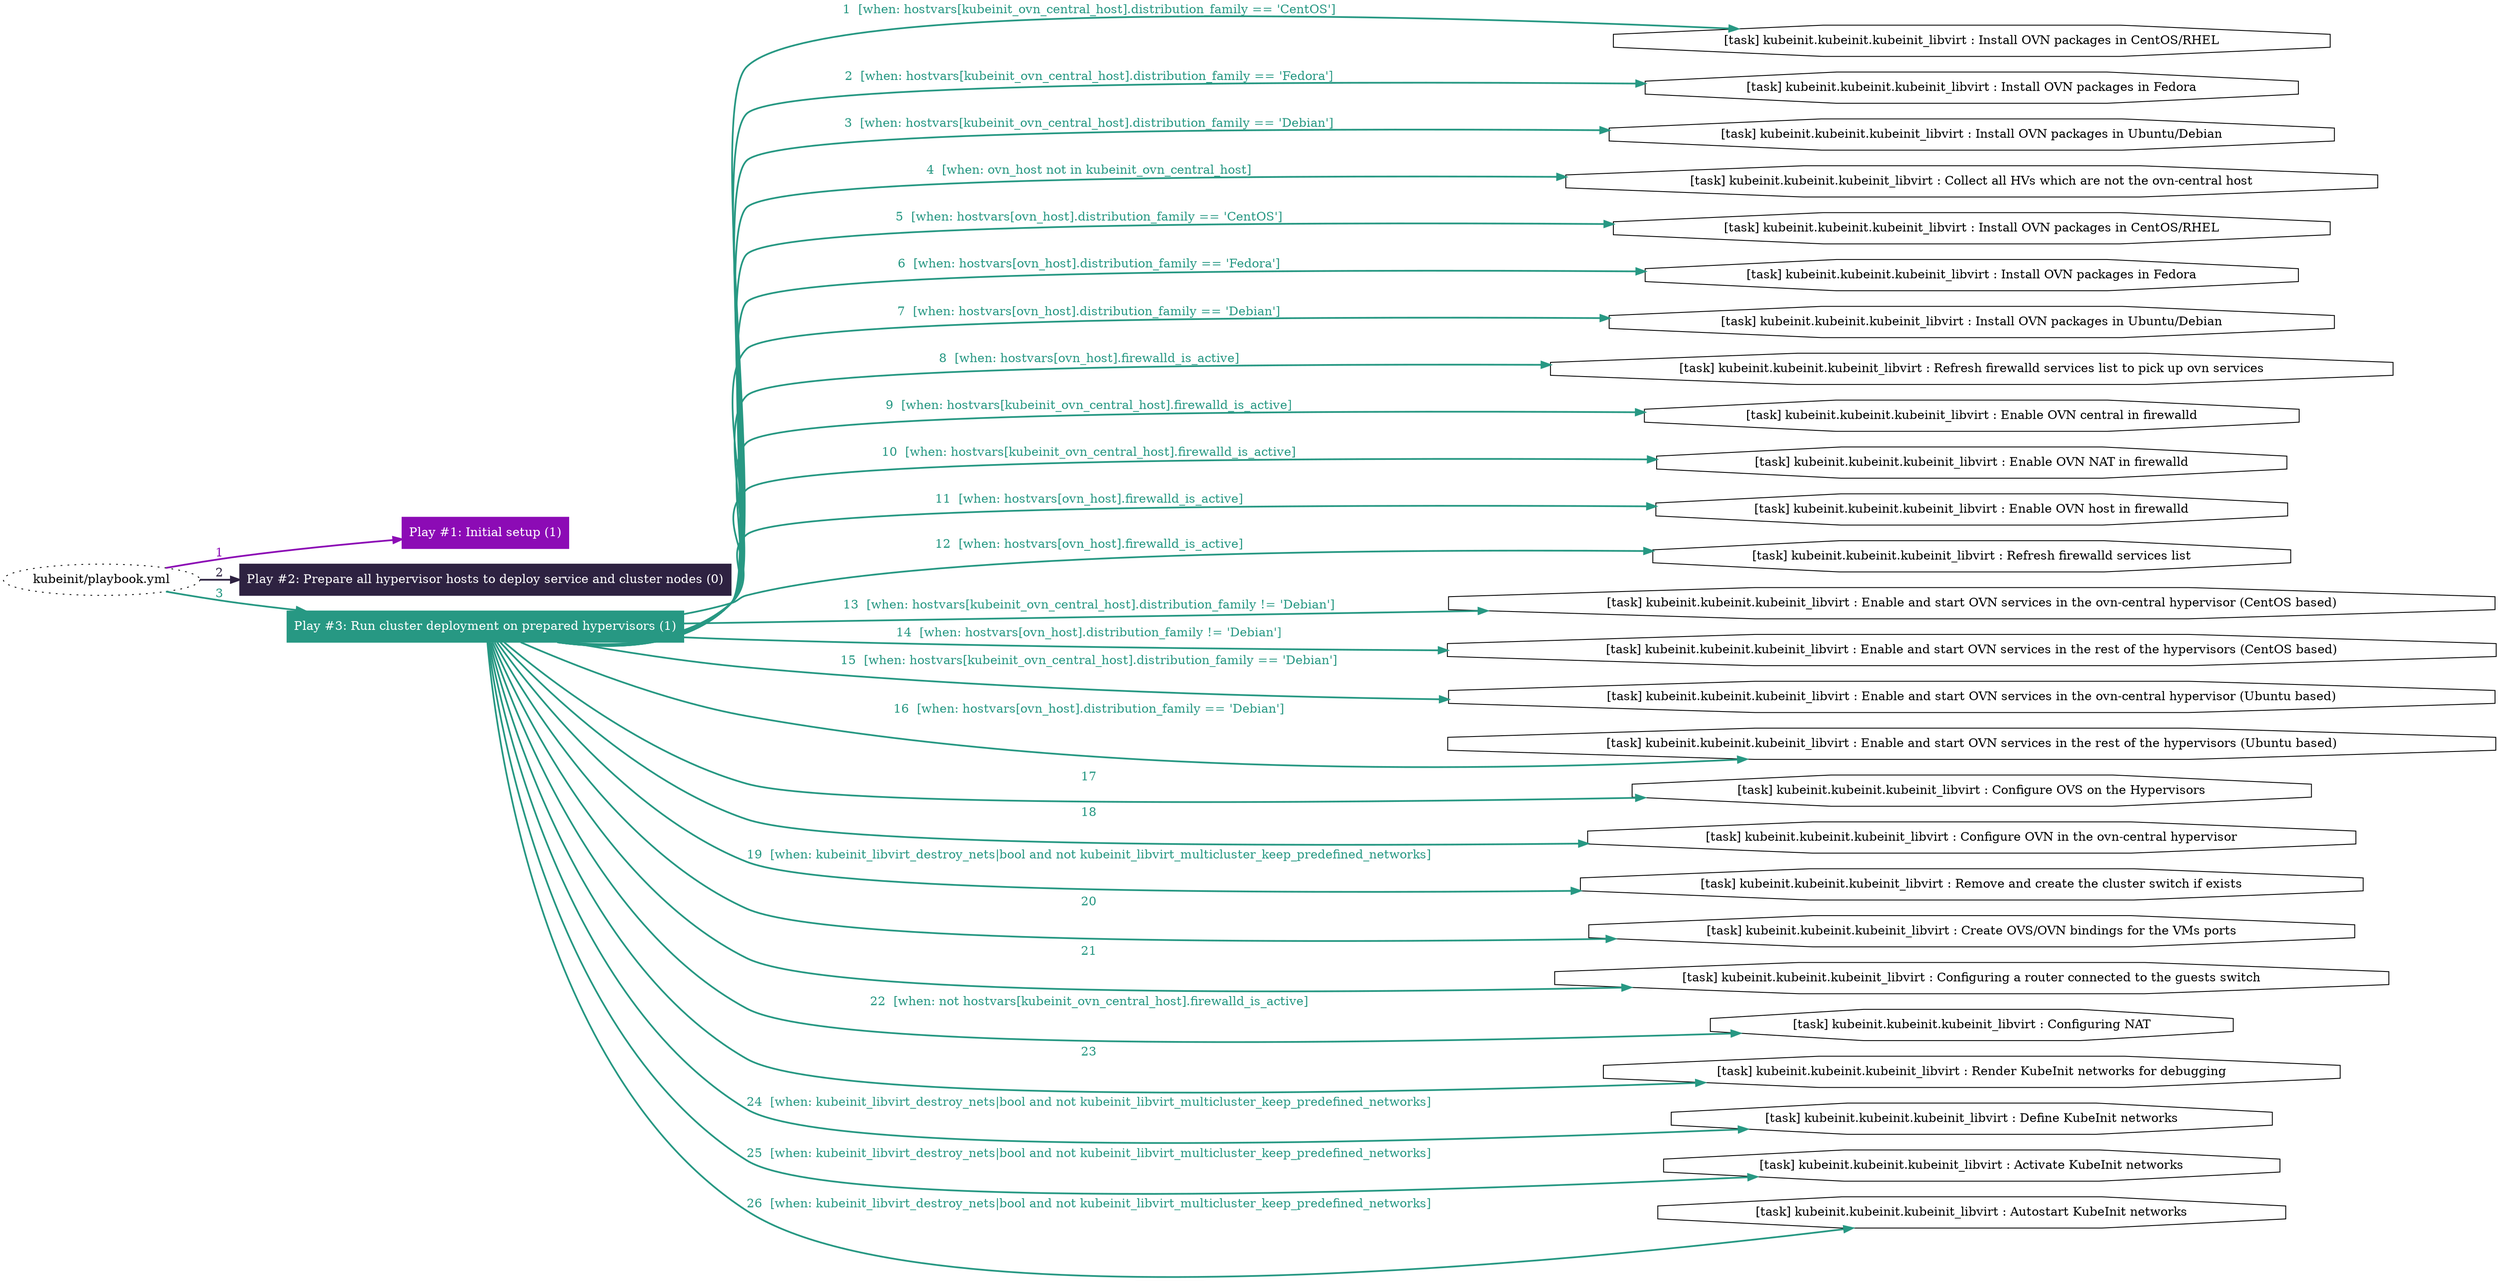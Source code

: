 digraph "kubeinit/playbook.yml "{
	graph [concentrate=true ordering=in rankdir=LR ratio=fill]
	edge [esep=5 sep=10]
	"kubeinit/playbook.yml" [id=root_node style=dotted]
	subgraph "Play #1: Initial setup (1) "{
		"Play #1: Initial setup (1)" [color="#8c0bb5" fontcolor="#ffffff" id="play_d260a7b4-0dfe-4c31-a07a-c80757f09a79" shape=box style=filled tooltip=localhost]
		"kubeinit/playbook.yml" -> "Play #1: Initial setup (1)" [label=1 color="#8c0bb5" fontcolor="#8c0bb5" id="edge_fd13f9af-c4db-4394-a10d-d2527a989894" style=bold]
	}
	subgraph "Play #2: Prepare all hypervisor hosts to deploy service and cluster nodes (0) "{
		"Play #2: Prepare all hypervisor hosts to deploy service and cluster nodes (0)" [color="#2e2241" fontcolor="#ffffff" id="play_c1422e92-f8e9-4125-8253-e74ec6051282" shape=box style=filled tooltip=""]
		"kubeinit/playbook.yml" -> "Play #2: Prepare all hypervisor hosts to deploy service and cluster nodes (0)" [label=2 color="#2e2241" fontcolor="#2e2241" id="edge_b29a8661-8f71-4079-9316-bea1d5e4780d" style=bold]
	}
	subgraph "Play #3: Run cluster deployment on prepared hypervisors (1) "{
		"Play #3: Run cluster deployment on prepared hypervisors (1)" [color="#279883" fontcolor="#ffffff" id="play_45dfdcd4-4f1c-48e2-ab61-70740864e8e6" shape=box style=filled tooltip=localhost]
		"kubeinit/playbook.yml" -> "Play #3: Run cluster deployment on prepared hypervisors (1)" [label=3 color="#279883" fontcolor="#279883" id="edge_2f4d0ffe-3671-4db5-8497-118ec313fb0b" style=bold]
		"task_ca4b56d6-8c2a-42b4-ab3f-95c671589214" [label="[task] kubeinit.kubeinit.kubeinit_libvirt : Install OVN packages in CentOS/RHEL" id="task_ca4b56d6-8c2a-42b4-ab3f-95c671589214" shape=octagon tooltip="[task] kubeinit.kubeinit.kubeinit_libvirt : Install OVN packages in CentOS/RHEL"]
		"Play #3: Run cluster deployment on prepared hypervisors (1)" -> "task_ca4b56d6-8c2a-42b4-ab3f-95c671589214" [label="1  [when: hostvars[kubeinit_ovn_central_host].distribution_family == 'CentOS']" color="#279883" fontcolor="#279883" id="edge_4c6d72e3-8759-4431-a0b8-34e65da27ae4" style=bold]
		"task_9a63cdb6-087d-4043-9e64-bdd8fe01e3f8" [label="[task] kubeinit.kubeinit.kubeinit_libvirt : Install OVN packages in Fedora" id="task_9a63cdb6-087d-4043-9e64-bdd8fe01e3f8" shape=octagon tooltip="[task] kubeinit.kubeinit.kubeinit_libvirt : Install OVN packages in Fedora"]
		"Play #3: Run cluster deployment on prepared hypervisors (1)" -> "task_9a63cdb6-087d-4043-9e64-bdd8fe01e3f8" [label="2  [when: hostvars[kubeinit_ovn_central_host].distribution_family == 'Fedora']" color="#279883" fontcolor="#279883" id="edge_11853fe1-a3ca-4ab3-b190-ce5f0dfa232a" style=bold]
		"task_4bdb82c1-b35b-4117-914c-64b191da7ed1" [label="[task] kubeinit.kubeinit.kubeinit_libvirt : Install OVN packages in Ubuntu/Debian" id="task_4bdb82c1-b35b-4117-914c-64b191da7ed1" shape=octagon tooltip="[task] kubeinit.kubeinit.kubeinit_libvirt : Install OVN packages in Ubuntu/Debian"]
		"Play #3: Run cluster deployment on prepared hypervisors (1)" -> "task_4bdb82c1-b35b-4117-914c-64b191da7ed1" [label="3  [when: hostvars[kubeinit_ovn_central_host].distribution_family == 'Debian']" color="#279883" fontcolor="#279883" id="edge_ad90bb6a-3ca0-45be-9637-810608f6105f" style=bold]
		"task_9a022b3a-323a-4be4-8197-6ea4260b1c5b" [label="[task] kubeinit.kubeinit.kubeinit_libvirt : Collect all HVs which are not the ovn-central host" id="task_9a022b3a-323a-4be4-8197-6ea4260b1c5b" shape=octagon tooltip="[task] kubeinit.kubeinit.kubeinit_libvirt : Collect all HVs which are not the ovn-central host"]
		"Play #3: Run cluster deployment on prepared hypervisors (1)" -> "task_9a022b3a-323a-4be4-8197-6ea4260b1c5b" [label="4  [when: ovn_host not in kubeinit_ovn_central_host]" color="#279883" fontcolor="#279883" id="edge_7918be01-7755-4ae5-a0dd-3033a10ee069" style=bold]
		"task_1f825c8d-9c0b-42d1-ae0e-5f4215b74d10" [label="[task] kubeinit.kubeinit.kubeinit_libvirt : Install OVN packages in CentOS/RHEL" id="task_1f825c8d-9c0b-42d1-ae0e-5f4215b74d10" shape=octagon tooltip="[task] kubeinit.kubeinit.kubeinit_libvirt : Install OVN packages in CentOS/RHEL"]
		"Play #3: Run cluster deployment on prepared hypervisors (1)" -> "task_1f825c8d-9c0b-42d1-ae0e-5f4215b74d10" [label="5  [when: hostvars[ovn_host].distribution_family == 'CentOS']" color="#279883" fontcolor="#279883" id="edge_559f327c-39b8-40a5-89d6-33fd5934a238" style=bold]
		"task_24e07b0c-201e-4f63-9666-66ff3658b583" [label="[task] kubeinit.kubeinit.kubeinit_libvirt : Install OVN packages in Fedora" id="task_24e07b0c-201e-4f63-9666-66ff3658b583" shape=octagon tooltip="[task] kubeinit.kubeinit.kubeinit_libvirt : Install OVN packages in Fedora"]
		"Play #3: Run cluster deployment on prepared hypervisors (1)" -> "task_24e07b0c-201e-4f63-9666-66ff3658b583" [label="6  [when: hostvars[ovn_host].distribution_family == 'Fedora']" color="#279883" fontcolor="#279883" id="edge_b7021d1c-4317-4a7b-b083-bf29d00c217c" style=bold]
		"task_0dde379f-279c-49c8-b3e5-2f3f2994bb5d" [label="[task] kubeinit.kubeinit.kubeinit_libvirt : Install OVN packages in Ubuntu/Debian" id="task_0dde379f-279c-49c8-b3e5-2f3f2994bb5d" shape=octagon tooltip="[task] kubeinit.kubeinit.kubeinit_libvirt : Install OVN packages in Ubuntu/Debian"]
		"Play #3: Run cluster deployment on prepared hypervisors (1)" -> "task_0dde379f-279c-49c8-b3e5-2f3f2994bb5d" [label="7  [when: hostvars[ovn_host].distribution_family == 'Debian']" color="#279883" fontcolor="#279883" id="edge_b0dd6f75-95dc-4982-b543-9ebdfe636b08" style=bold]
		"task_4b079373-b514-421c-976e-68a3ed260047" [label="[task] kubeinit.kubeinit.kubeinit_libvirt : Refresh firewalld services list to pick up ovn services" id="task_4b079373-b514-421c-976e-68a3ed260047" shape=octagon tooltip="[task] kubeinit.kubeinit.kubeinit_libvirt : Refresh firewalld services list to pick up ovn services"]
		"Play #3: Run cluster deployment on prepared hypervisors (1)" -> "task_4b079373-b514-421c-976e-68a3ed260047" [label="8  [when: hostvars[ovn_host].firewalld_is_active]" color="#279883" fontcolor="#279883" id="edge_1206253c-09ed-42ee-90c4-1e52fedd1624" style=bold]
		"task_d3e6e650-a405-43d9-98a9-1d922c0dbd50" [label="[task] kubeinit.kubeinit.kubeinit_libvirt : Enable OVN central in firewalld" id="task_d3e6e650-a405-43d9-98a9-1d922c0dbd50" shape=octagon tooltip="[task] kubeinit.kubeinit.kubeinit_libvirt : Enable OVN central in firewalld"]
		"Play #3: Run cluster deployment on prepared hypervisors (1)" -> "task_d3e6e650-a405-43d9-98a9-1d922c0dbd50" [label="9  [when: hostvars[kubeinit_ovn_central_host].firewalld_is_active]" color="#279883" fontcolor="#279883" id="edge_466fd746-8788-4074-9d60-309d9e58b63c" style=bold]
		"task_9782c556-68ca-430d-8608-84cf6ce96ca7" [label="[task] kubeinit.kubeinit.kubeinit_libvirt : Enable OVN NAT in firewalld" id="task_9782c556-68ca-430d-8608-84cf6ce96ca7" shape=octagon tooltip="[task] kubeinit.kubeinit.kubeinit_libvirt : Enable OVN NAT in firewalld"]
		"Play #3: Run cluster deployment on prepared hypervisors (1)" -> "task_9782c556-68ca-430d-8608-84cf6ce96ca7" [label="10  [when: hostvars[kubeinit_ovn_central_host].firewalld_is_active]" color="#279883" fontcolor="#279883" id="edge_4f3bac0b-4e87-4a50-9335-437fda3614d5" style=bold]
		"task_f507a268-205d-4679-9730-5c6410725d3f" [label="[task] kubeinit.kubeinit.kubeinit_libvirt : Enable OVN host in firewalld" id="task_f507a268-205d-4679-9730-5c6410725d3f" shape=octagon tooltip="[task] kubeinit.kubeinit.kubeinit_libvirt : Enable OVN host in firewalld"]
		"Play #3: Run cluster deployment on prepared hypervisors (1)" -> "task_f507a268-205d-4679-9730-5c6410725d3f" [label="11  [when: hostvars[ovn_host].firewalld_is_active]" color="#279883" fontcolor="#279883" id="edge_f309c234-5328-43ca-9511-8f644c067af9" style=bold]
		"task_2c90e0db-d311-403a-914c-c79238d059ad" [label="[task] kubeinit.kubeinit.kubeinit_libvirt : Refresh firewalld services list" id="task_2c90e0db-d311-403a-914c-c79238d059ad" shape=octagon tooltip="[task] kubeinit.kubeinit.kubeinit_libvirt : Refresh firewalld services list"]
		"Play #3: Run cluster deployment on prepared hypervisors (1)" -> "task_2c90e0db-d311-403a-914c-c79238d059ad" [label="12  [when: hostvars[ovn_host].firewalld_is_active]" color="#279883" fontcolor="#279883" id="edge_118561ad-38a5-40ca-a2b1-1c32c4985462" style=bold]
		"task_9beea8cf-e252-43df-bf32-4c82e008a0d6" [label="[task] kubeinit.kubeinit.kubeinit_libvirt : Enable and start OVN services in the ovn-central hypervisor (CentOS based)" id="task_9beea8cf-e252-43df-bf32-4c82e008a0d6" shape=octagon tooltip="[task] kubeinit.kubeinit.kubeinit_libvirt : Enable and start OVN services in the ovn-central hypervisor (CentOS based)"]
		"Play #3: Run cluster deployment on prepared hypervisors (1)" -> "task_9beea8cf-e252-43df-bf32-4c82e008a0d6" [label="13  [when: hostvars[kubeinit_ovn_central_host].distribution_family != 'Debian']" color="#279883" fontcolor="#279883" id="edge_660128e1-a3e4-4bda-ac86-4c7f5c42329d" style=bold]
		"task_f8bb6956-0c93-4f68-bd97-09c7cc67f541" [label="[task] kubeinit.kubeinit.kubeinit_libvirt : Enable and start OVN services in the rest of the hypervisors (CentOS based)" id="task_f8bb6956-0c93-4f68-bd97-09c7cc67f541" shape=octagon tooltip="[task] kubeinit.kubeinit.kubeinit_libvirt : Enable and start OVN services in the rest of the hypervisors (CentOS based)"]
		"Play #3: Run cluster deployment on prepared hypervisors (1)" -> "task_f8bb6956-0c93-4f68-bd97-09c7cc67f541" [label="14  [when: hostvars[ovn_host].distribution_family != 'Debian']" color="#279883" fontcolor="#279883" id="edge_fb9c7b99-c986-4358-a1a8-d53cde1276e0" style=bold]
		"task_66404d88-8415-4824-a963-1d84c1f1533b" [label="[task] kubeinit.kubeinit.kubeinit_libvirt : Enable and start OVN services in the ovn-central hypervisor (Ubuntu based)" id="task_66404d88-8415-4824-a963-1d84c1f1533b" shape=octagon tooltip="[task] kubeinit.kubeinit.kubeinit_libvirt : Enable and start OVN services in the ovn-central hypervisor (Ubuntu based)"]
		"Play #3: Run cluster deployment on prepared hypervisors (1)" -> "task_66404d88-8415-4824-a963-1d84c1f1533b" [label="15  [when: hostvars[kubeinit_ovn_central_host].distribution_family == 'Debian']" color="#279883" fontcolor="#279883" id="edge_3e99bf2e-cb31-4072-b6e0-4a9dda2df854" style=bold]
		"task_7bb903f0-b166-407a-a16f-a128b39aabc6" [label="[task] kubeinit.kubeinit.kubeinit_libvirt : Enable and start OVN services in the rest of the hypervisors (Ubuntu based)" id="task_7bb903f0-b166-407a-a16f-a128b39aabc6" shape=octagon tooltip="[task] kubeinit.kubeinit.kubeinit_libvirt : Enable and start OVN services in the rest of the hypervisors (Ubuntu based)"]
		"Play #3: Run cluster deployment on prepared hypervisors (1)" -> "task_7bb903f0-b166-407a-a16f-a128b39aabc6" [label="16  [when: hostvars[ovn_host].distribution_family == 'Debian']" color="#279883" fontcolor="#279883" id="edge_9f796e0c-4dd0-46b2-8d18-52692b6e09ec" style=bold]
		"task_13d95969-e076-4a05-b895-1edec41f9e54" [label="[task] kubeinit.kubeinit.kubeinit_libvirt : Configure OVS on the Hypervisors" id="task_13d95969-e076-4a05-b895-1edec41f9e54" shape=octagon tooltip="[task] kubeinit.kubeinit.kubeinit_libvirt : Configure OVS on the Hypervisors"]
		"Play #3: Run cluster deployment on prepared hypervisors (1)" -> "task_13d95969-e076-4a05-b895-1edec41f9e54" [label=17 color="#279883" fontcolor="#279883" id="edge_e1f576f6-a634-4d9a-bb6c-51f2ad19d733" style=bold]
		"task_053cdff6-07e6-42f7-ac29-1b04d5d50612" [label="[task] kubeinit.kubeinit.kubeinit_libvirt : Configure OVN in the ovn-central hypervisor" id="task_053cdff6-07e6-42f7-ac29-1b04d5d50612" shape=octagon tooltip="[task] kubeinit.kubeinit.kubeinit_libvirt : Configure OVN in the ovn-central hypervisor"]
		"Play #3: Run cluster deployment on prepared hypervisors (1)" -> "task_053cdff6-07e6-42f7-ac29-1b04d5d50612" [label=18 color="#279883" fontcolor="#279883" id="edge_1391d558-bb15-4781-a464-b93506954b84" style=bold]
		"task_6f0dd707-9cfc-490c-8626-55d6cea2c159" [label="[task] kubeinit.kubeinit.kubeinit_libvirt : Remove and create the cluster switch if exists" id="task_6f0dd707-9cfc-490c-8626-55d6cea2c159" shape=octagon tooltip="[task] kubeinit.kubeinit.kubeinit_libvirt : Remove and create the cluster switch if exists"]
		"Play #3: Run cluster deployment on prepared hypervisors (1)" -> "task_6f0dd707-9cfc-490c-8626-55d6cea2c159" [label="19  [when: kubeinit_libvirt_destroy_nets|bool and not kubeinit_libvirt_multicluster_keep_predefined_networks]" color="#279883" fontcolor="#279883" id="edge_2419f395-9c61-424e-b918-da5f449d2173" style=bold]
		"task_7836a871-27ac-40aa-929c-6d852f3b6874" [label="[task] kubeinit.kubeinit.kubeinit_libvirt : Create OVS/OVN bindings for the VMs ports" id="task_7836a871-27ac-40aa-929c-6d852f3b6874" shape=octagon tooltip="[task] kubeinit.kubeinit.kubeinit_libvirt : Create OVS/OVN bindings for the VMs ports"]
		"Play #3: Run cluster deployment on prepared hypervisors (1)" -> "task_7836a871-27ac-40aa-929c-6d852f3b6874" [label=20 color="#279883" fontcolor="#279883" id="edge_01d64155-4ac4-483e-8a15-41493541f80d" style=bold]
		"task_25a13a8e-a8b4-44c9-9090-3d8291c8d9ef" [label="[task] kubeinit.kubeinit.kubeinit_libvirt : Configuring a router connected to the guests switch" id="task_25a13a8e-a8b4-44c9-9090-3d8291c8d9ef" shape=octagon tooltip="[task] kubeinit.kubeinit.kubeinit_libvirt : Configuring a router connected to the guests switch"]
		"Play #3: Run cluster deployment on prepared hypervisors (1)" -> "task_25a13a8e-a8b4-44c9-9090-3d8291c8d9ef" [label=21 color="#279883" fontcolor="#279883" id="edge_2db4bf59-d54d-4f91-b9e9-85c5cd1fc72f" style=bold]
		"task_2966f1ad-4f11-42f8-a861-deb1b101c68b" [label="[task] kubeinit.kubeinit.kubeinit_libvirt : Configuring NAT" id="task_2966f1ad-4f11-42f8-a861-deb1b101c68b" shape=octagon tooltip="[task] kubeinit.kubeinit.kubeinit_libvirt : Configuring NAT"]
		"Play #3: Run cluster deployment on prepared hypervisors (1)" -> "task_2966f1ad-4f11-42f8-a861-deb1b101c68b" [label="22  [when: not hostvars[kubeinit_ovn_central_host].firewalld_is_active]" color="#279883" fontcolor="#279883" id="edge_52a26644-0c9f-4709-800e-3de799570f12" style=bold]
		"task_9d7a2985-e17f-457c-9b9d-dd2967cd6139" [label="[task] kubeinit.kubeinit.kubeinit_libvirt : Render KubeInit networks for debugging" id="task_9d7a2985-e17f-457c-9b9d-dd2967cd6139" shape=octagon tooltip="[task] kubeinit.kubeinit.kubeinit_libvirt : Render KubeInit networks for debugging"]
		"Play #3: Run cluster deployment on prepared hypervisors (1)" -> "task_9d7a2985-e17f-457c-9b9d-dd2967cd6139" [label=23 color="#279883" fontcolor="#279883" id="edge_c7d475f9-490a-497b-b3bc-337a55fdb830" style=bold]
		"task_0c4a1946-f21a-4ec2-9695-cd3db228b2d9" [label="[task] kubeinit.kubeinit.kubeinit_libvirt : Define KubeInit networks" id="task_0c4a1946-f21a-4ec2-9695-cd3db228b2d9" shape=octagon tooltip="[task] kubeinit.kubeinit.kubeinit_libvirt : Define KubeInit networks"]
		"Play #3: Run cluster deployment on prepared hypervisors (1)" -> "task_0c4a1946-f21a-4ec2-9695-cd3db228b2d9" [label="24  [when: kubeinit_libvirt_destroy_nets|bool and not kubeinit_libvirt_multicluster_keep_predefined_networks]" color="#279883" fontcolor="#279883" id="edge_61073635-b2e2-4727-9451-b1e67233540b" style=bold]
		"task_3aea309b-26c3-4ff0-90c7-f4c09630985e" [label="[task] kubeinit.kubeinit.kubeinit_libvirt : Activate KubeInit networks" id="task_3aea309b-26c3-4ff0-90c7-f4c09630985e" shape=octagon tooltip="[task] kubeinit.kubeinit.kubeinit_libvirt : Activate KubeInit networks"]
		"Play #3: Run cluster deployment on prepared hypervisors (1)" -> "task_3aea309b-26c3-4ff0-90c7-f4c09630985e" [label="25  [when: kubeinit_libvirt_destroy_nets|bool and not kubeinit_libvirt_multicluster_keep_predefined_networks]" color="#279883" fontcolor="#279883" id="edge_4275befc-8fe4-4fac-affe-c05b606d930e" style=bold]
		"task_83e88b49-329c-40b2-990b-fb82fa4e6233" [label="[task] kubeinit.kubeinit.kubeinit_libvirt : Autostart KubeInit networks" id="task_83e88b49-329c-40b2-990b-fb82fa4e6233" shape=octagon tooltip="[task] kubeinit.kubeinit.kubeinit_libvirt : Autostart KubeInit networks"]
		"Play #3: Run cluster deployment on prepared hypervisors (1)" -> "task_83e88b49-329c-40b2-990b-fb82fa4e6233" [label="26  [when: kubeinit_libvirt_destroy_nets|bool and not kubeinit_libvirt_multicluster_keep_predefined_networks]" color="#279883" fontcolor="#279883" id="edge_c039b9ae-0da5-4e4c-9ba8-c837d50535f9" style=bold]
	}
}
